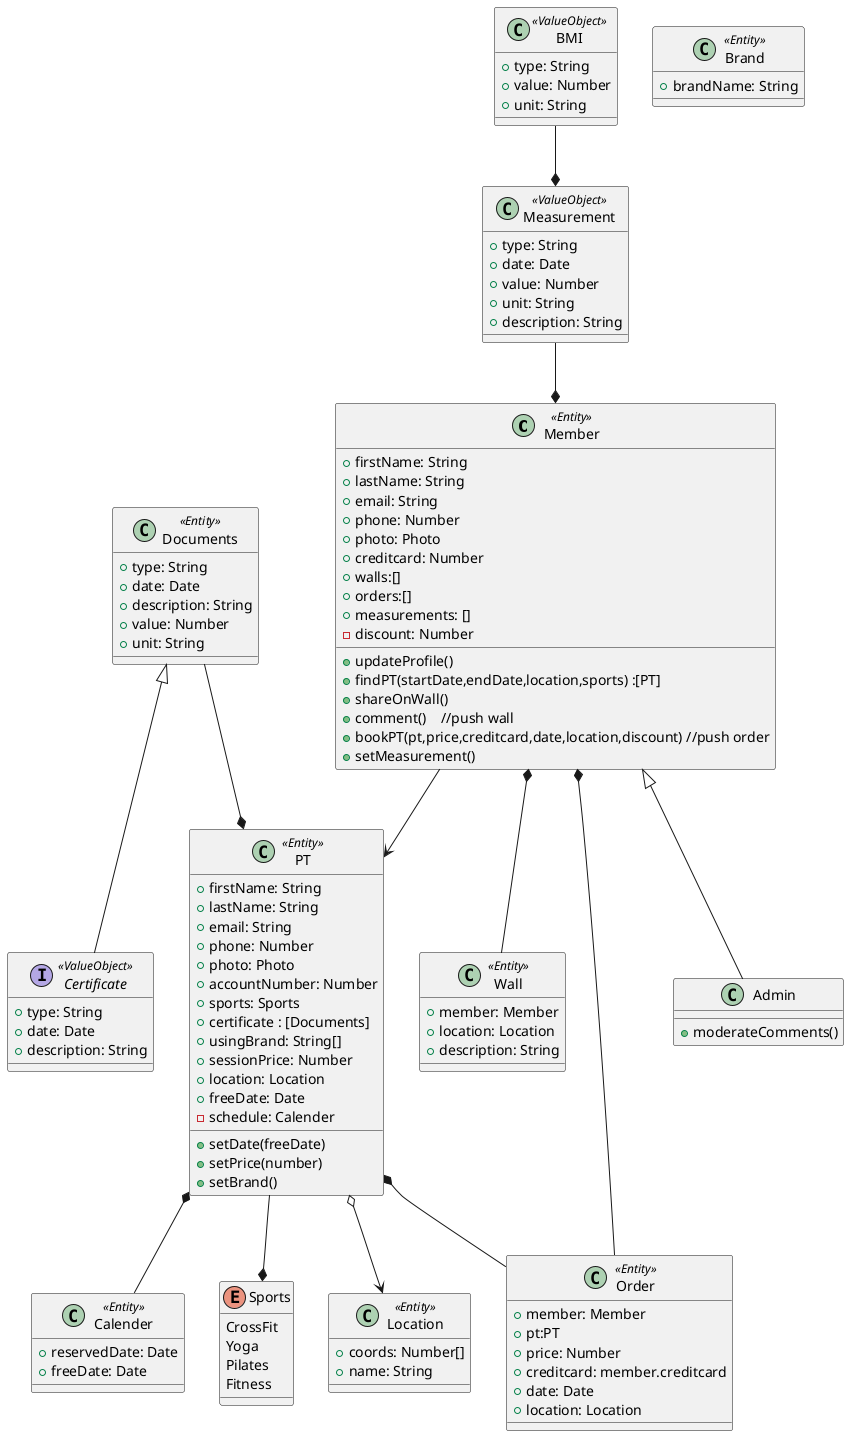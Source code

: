 @startuml "Class Diagram"
class Member <<Entity>>{
    +firstName: String
    +lastName: String
    +email: String
    +phone: Number
    +photo: Photo   
    +creditcard: Number
    +walls:[]
    +orders:[]
    +measurements: []   
    -discount: Number   
    +updateProfile()          
    +findPT(startDate,endDate,location,sports) :[PT]
    +shareOnWall()
    +comment()    //push wall
    +bookPT(pt,price,creditcard,date,location,discount) //push order   
    +setMeasurement()
}

class PT<<Entity>>{
    +firstName: String
    +lastName: String
    +email: String
    +phone: Number
    +photo: Photo   
    +accountNumber: Number
    +sports: Sports
    +certificate : [Documents]
    +usingBrand: String[]
    +sessionPrice: Number
    +location: Location  
    +freeDate: Date  
    -schedule: Calender
    +setDate(freeDate)
    +setPrice(number)
    +setBrand()

}
class Calender<<Entity>>{
    +reservedDate: Date
    +freeDate: Date
}
class Wall<<Entity>>{
    +member: Member
    +location: Location
    +description: String
}
class Order<<Entity>>{
    +member: Member
    +pt:PT
    +price: Number
    +creditcard: member.creditcard
    +date: Date
    +location: Location
}

class BMI <<ValueObject>> {
    +type: String
    +value: Number
    +unit: String
}

class Documents<<Entity>>{
    +type: String
    +date: Date
    +description: String
    +value: Number
    +unit: String
    }

class Measurement <<ValueObject>>{
    +type: String
    +date: Date
    +value: Number
    +unit: String
    +description: String
}
class Brand <<Entity>>{
    +brandName: String
}


interface Certificate <<ValueObject>>{
    +type: String
    +date: Date 
    +description: String 
}

enum Sports{
    CrossFit
    Yoga
    Pilates
    Fitness
}

class Location<<Entity>> {
    +coords: Number[]
    +name: String
}

class Admin {
    +moderateComments()
}

Admin -up-|> Member
BMI --* Measurement
Measurement --* Member
Certificate -up-|> Documents
Documents --*PT

PT o--> Location
Member --> PT
Member *-- Wall
Member *-- Order
PT *-- Order
PT*-- Calender
PT --* Sports


@enduml